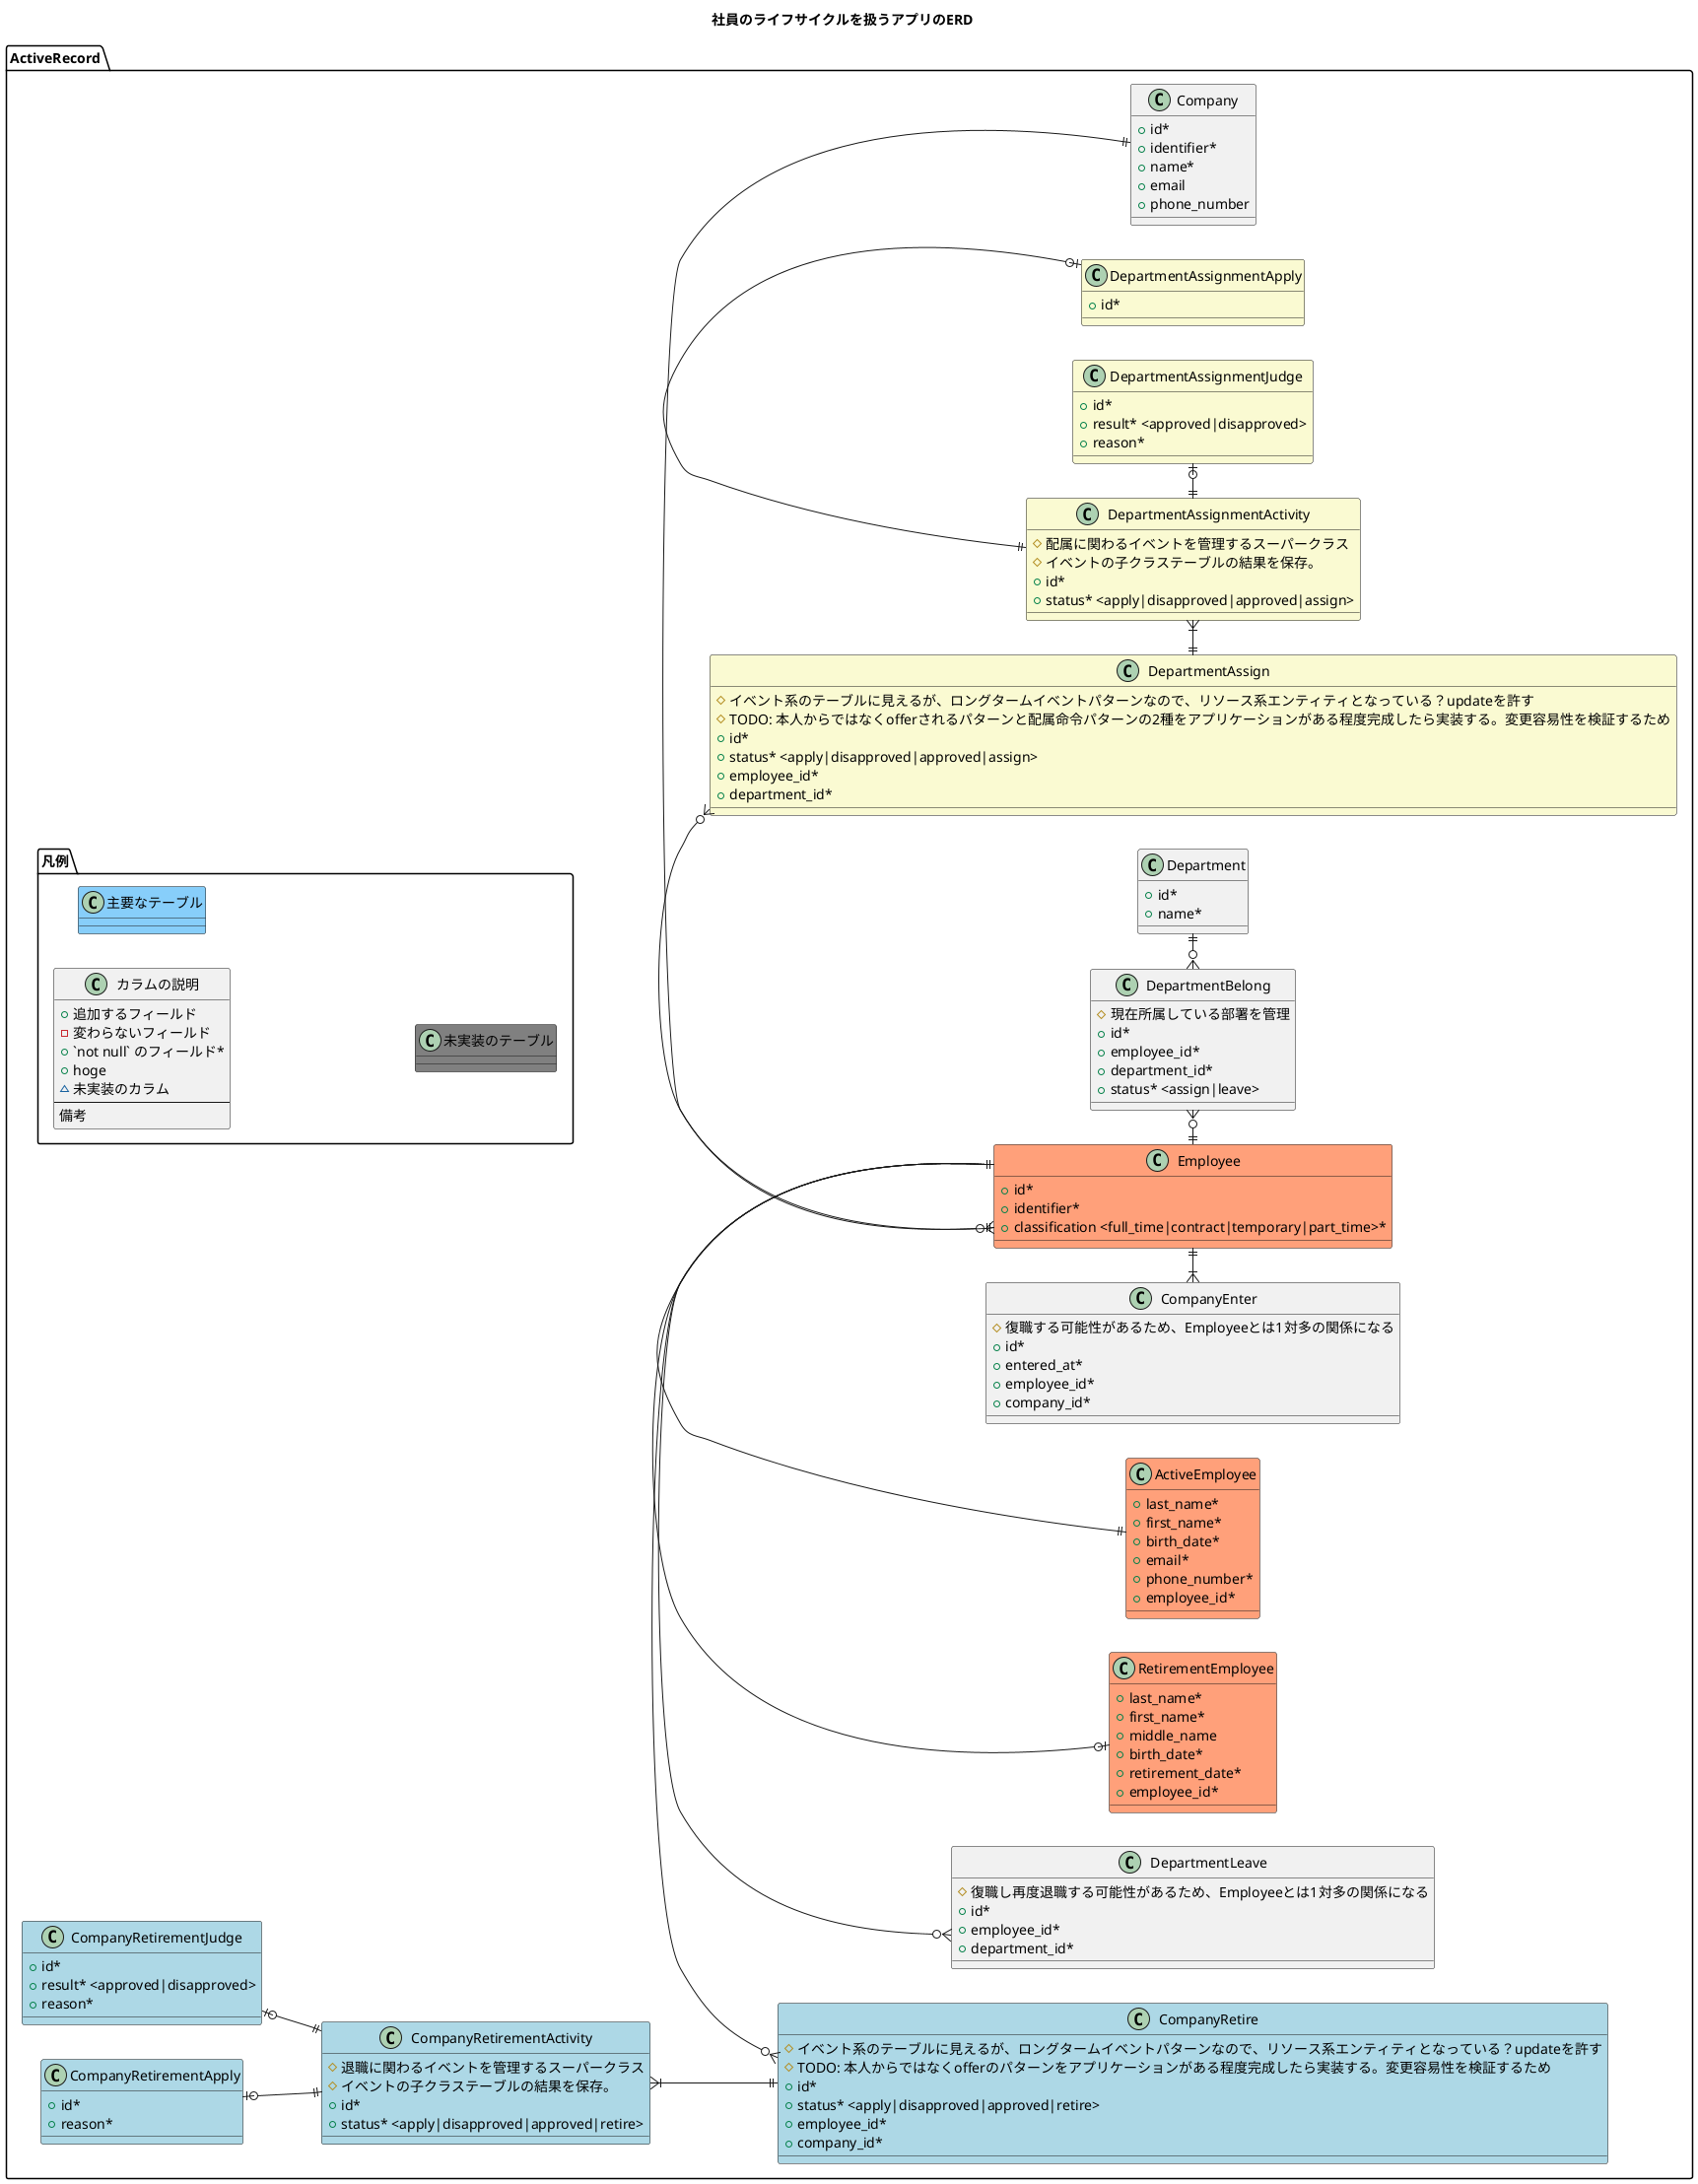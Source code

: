 @startuml
title
社員のライフサイクルを扱うアプリのERD
end title
left to right direction

namespace ActiveRecord {
  namespace 凡例 {
    class カラムの説明 {
      + 追加するフィールド
      - 変わらないフィールド
      + `not null` のフィールド*
      + hoge 
      ~ 未実装のカラム
      --
      備考
    }

    class 主要なテーブル #LightSkyBlue {
    }

    class 未実装のテーブル #Grey {
    }
  }

  class Employee #LightSalmon {
    + id*
    + identifier*
    + classification <full_time|contract|temporary|part_time>*
  }

  class ActiveEmployee #LightSalmon {
    + last_name*
    + first_name*
    + birth_date*
    + email*
    + phone_number*
    + employee_id*
  }

  class RetirementEmployee #LightSalmon {
    + last_name*
    + first_name*
    + middle_name
    + birth_date*
    + retirement_date*
    + employee_id*
  }

  class Company {
    + id*
    + identifier*
    + name*
    + email 
    + phone_number
  }

  class CompanyEnter {
    # 復職する可能性があるため、Employeeとは1対多の関係になる
    + id*
    + entered_at*
    + employee_id*
    + company_id*
  }

  class CompanyRetire #LightBlue{
    # イベント系のテーブルに見えるが、ロングタームイベントパターンなので、リソース系エンティティとなっている？updateを許す
    # TODO: 本人からではなくofferのパターンをアプリケーションがある程度完成したら実装する。変更容易性を検証するため
    + id*
    + status* <apply|disapproved|approved|retire>
    + employee_id*
    + company_id*
  }

  class CompanyRetirementActivity #LightBlue{
    # 退職に関わるイベントを管理するスーパークラス
    # イベントの子クラステーブルの結果を保存。
    + id*
    + status* <apply|disapproved|approved|retire>
  }

  class CompanyRetirementApply #LightBlue{
    + id*
    + reason* 
  }

  class CompanyRetirementJudge #LightBlue {
    + id*
    + result* <approved|disapproved>
    + reason* 
  }

  class Department {
    + id*
    + name*
  }

  class DepartmentAssign  #LightGoldenRodYellow{
    # イベント系のテーブルに見えるが、ロングタームイベントパターンなので、リソース系エンティティとなっている？updateを許す
    # TODO: 本人からではなくofferされるパターンと配属命令パターンの2種をアプリケーションがある程度完成したら実装する。変更容易性を検証するため
    + id*
    + status* <apply|disapproved|approved|assign>
    + employee_id*
    + department_id*
  }

  class DepartmentAssignmentActivity #LightGoldenRodYellow{
    # 配属に関わるイベントを管理するスーパークラス
    # イベントの子クラステーブルの結果を保存。
    + id*
    + status* <apply|disapproved|approved|assign>
  }

  class DepartmentAssignmentApply #LightGoldenRodYellow{
    + id*
  }

  class DepartmentAssignmentJudge #LightGoldenRodYellow{
    + id*
    + result* <approved|disapproved>
    + reason* 
  }

  class DepartmentLeave {
    # 復職し再度退職する可能性があるため、Employeeとは1対多の関係になる
    + id*
    + employee_id*
    + department_id*
  }

  class DepartmentBelong {
    # 現在所属している部署を管理
    + id*
    + employee_id*
    + department_id*
    + status* <assign|leave>
  }


  Company ||-l-o{ Employee
  Employee ||-l-|{ CompanyEnter
  Employee ||-l-|| ActiveEmployee
  Employee ||-l-o| RetirementEmployee
  Employee ||-l-o{ CompanyRetire
  CompanyRetire ||-u-|{ CompanyRetirementActivity
  CompanyRetirementActivity ||-u-o| CompanyRetirementApply
  CompanyRetirementActivity ||-u-o| CompanyRetirementJudge
  Employee ||-r-o{ DepartmentAssign
  DepartmentAssign ||-r-|{ DepartmentAssignmentActivity
  DepartmentAssignmentActivity ||-r-o| DepartmentAssignmentApply
  DepartmentAssignmentActivity ||-r-o| DepartmentAssignmentJudge
  Employee ||-l-o{ DepartmentLeave
  Department ||-l-o{ DepartmentBelong
  DepartmentBelong }o-l-|| Employee
}
@enduml
